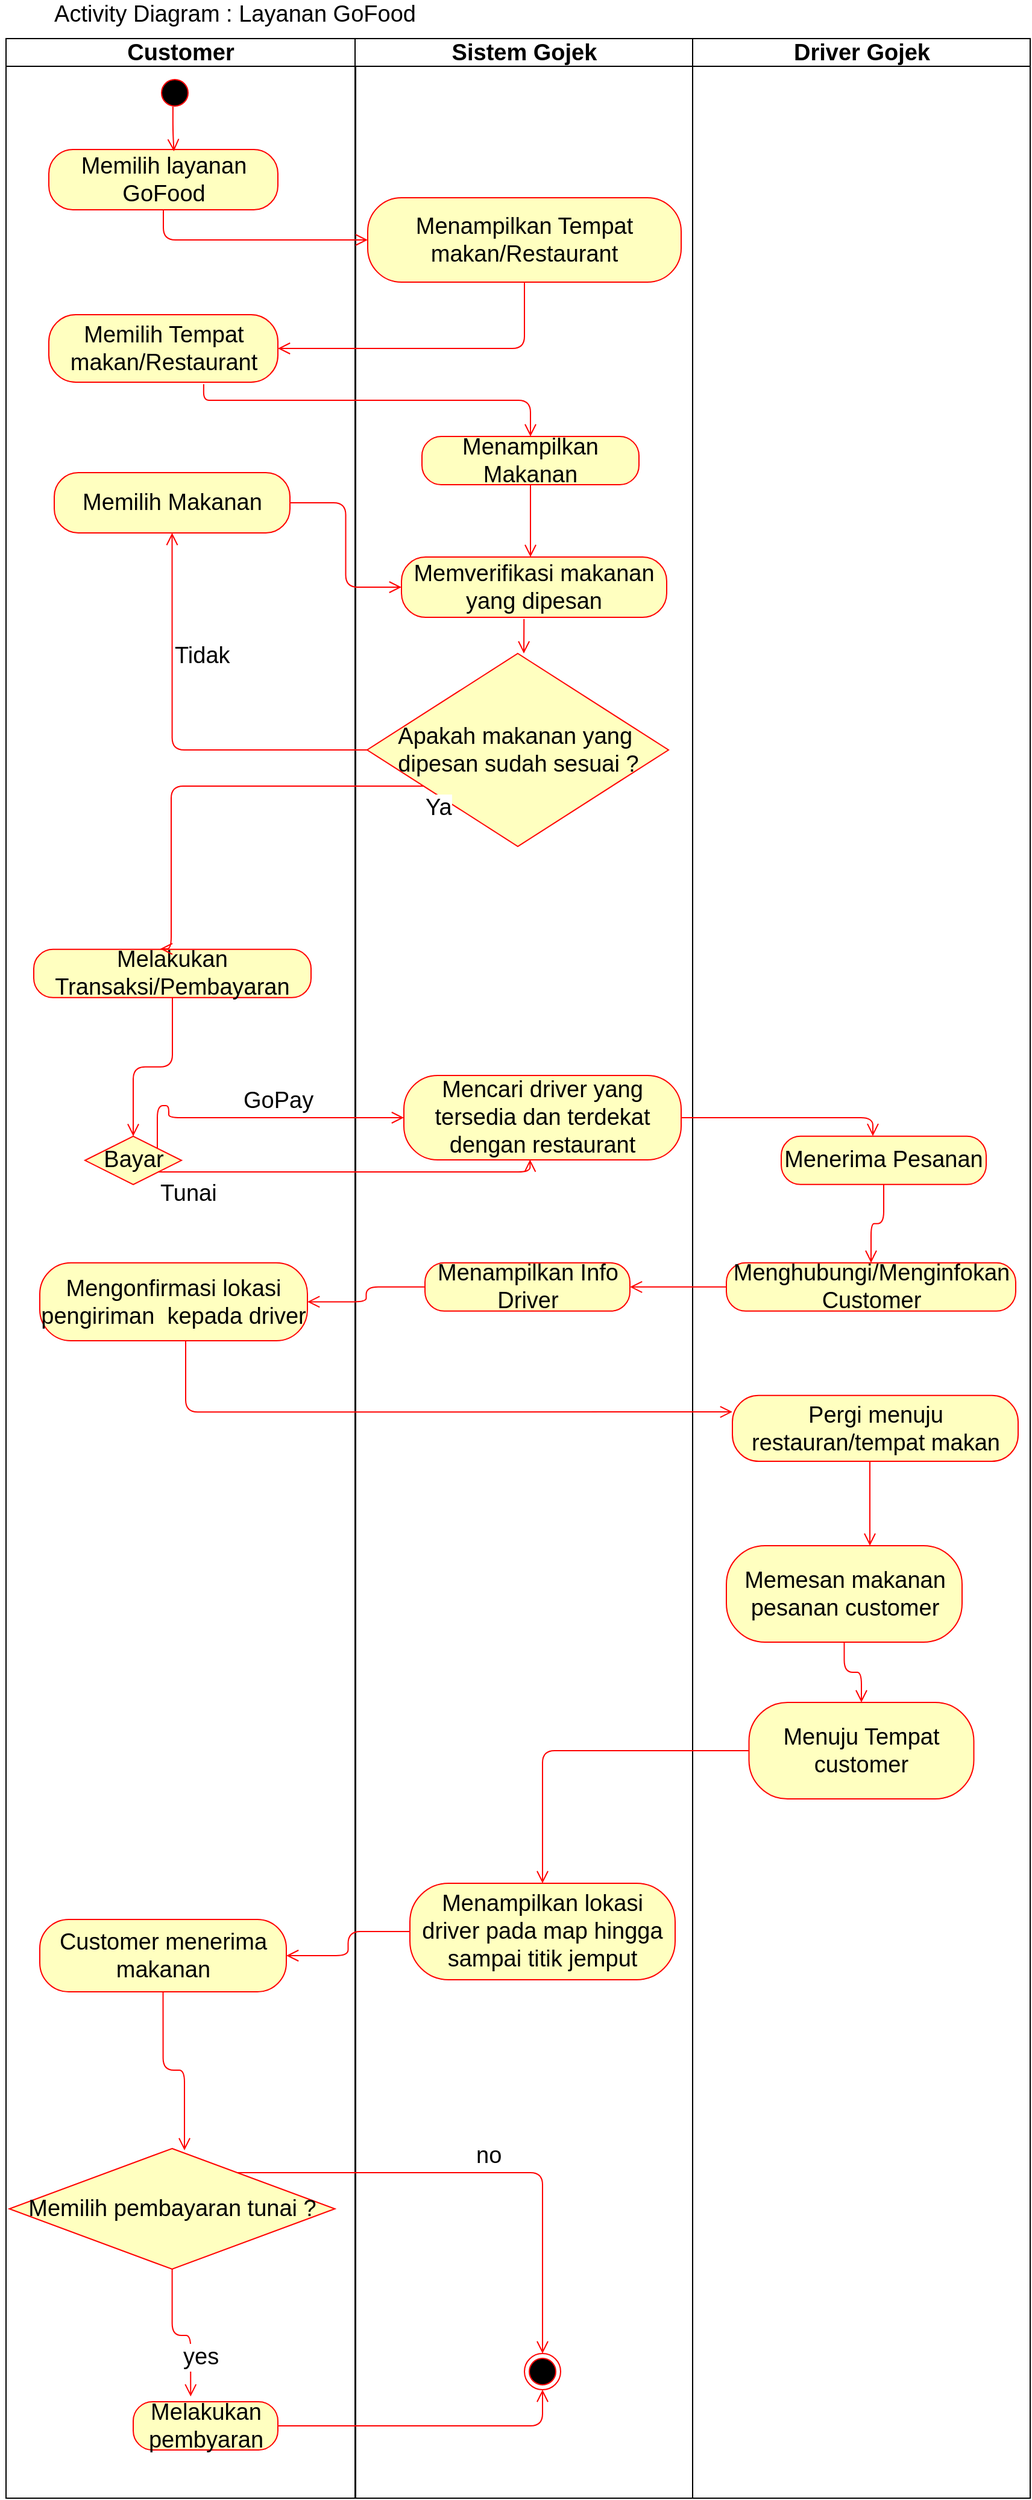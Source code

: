 <mxfile version="14.6.13" type="github">
  <diagram id="UVGQqestL4LisQcyUeWL" name="Page-1">
    <mxGraphModel dx="1221" dy="875" grid="1" gridSize="10" guides="1" tooltips="1" connect="1" arrows="1" fold="1" page="1" pageScale="1" pageWidth="200" pageHeight="300" math="0" shadow="0">
      <root>
        <mxCell id="0" />
        <mxCell id="1" parent="0" />
        <mxCell id="FoPdU7yQy80ElH368FdN-35" value="Customer" style="swimlane;whiteSpace=wrap;fontSize=19;" vertex="1" parent="1">
          <mxGeometry x="155" y="-110" width="290" height="2040" as="geometry" />
        </mxCell>
        <mxCell id="FoPdU7yQy80ElH368FdN-36" value="&lt;span&gt;Memilih layanan GoFood&lt;/span&gt;" style="rounded=1;whiteSpace=wrap;html=1;arcSize=40;fontColor=#000000;fillColor=#ffffc0;strokeColor=#ff0000;fontSize=19;" vertex="1" parent="FoPdU7yQy80ElH368FdN-35">
          <mxGeometry x="35.5" y="92" width="190" height="50" as="geometry" />
        </mxCell>
        <mxCell id="FoPdU7yQy80ElH368FdN-37" value="&lt;span&gt;Memilih Tempat makan/Restaurant&lt;/span&gt;" style="rounded=1;whiteSpace=wrap;html=1;arcSize=40;fontColor=#000000;fillColor=#ffffc0;strokeColor=#ff0000;fontSize=19;" vertex="1" parent="FoPdU7yQy80ElH368FdN-35">
          <mxGeometry x="35.5" y="229" width="190" height="56" as="geometry" />
        </mxCell>
        <mxCell id="FoPdU7yQy80ElH368FdN-38" value="" style="ellipse;html=1;shape=startState;fillColor=#000000;strokeColor=#ff0000;fontSize=19;" vertex="1" parent="FoPdU7yQy80ElH368FdN-35">
          <mxGeometry x="125" y="30" width="30" height="30" as="geometry" />
        </mxCell>
        <mxCell id="FoPdU7yQy80ElH368FdN-39" value="Mengonfirmasi lokasi pengiriman&amp;nbsp; kepada driver" style="rounded=1;whiteSpace=wrap;html=1;arcSize=40;fontColor=#000000;fillColor=#ffffc0;strokeColor=#ff0000;fontSize=19;" vertex="1" parent="FoPdU7yQy80ElH368FdN-35">
          <mxGeometry x="28" y="1015.4" width="222" height="64.6" as="geometry" />
        </mxCell>
        <mxCell id="FoPdU7yQy80ElH368FdN-40" value="Melakukan Transaksi/Pembayaran" style="rounded=1;whiteSpace=wrap;html=1;arcSize=40;fontColor=#000000;fillColor=#ffffc0;strokeColor=#ff0000;fontSize=19;" vertex="1" parent="FoPdU7yQy80ElH368FdN-35">
          <mxGeometry x="23" y="755.4" width="230" height="40" as="geometry" />
        </mxCell>
        <mxCell id="FoPdU7yQy80ElH368FdN-41" value="Bayar" style="rhombus;whiteSpace=wrap;html=1;fillColor=#ffffc0;strokeColor=#ff0000;fontSize=19;" vertex="1" parent="FoPdU7yQy80ElH368FdN-35">
          <mxGeometry x="65.5" y="910.4" width="80" height="40" as="geometry" />
        </mxCell>
        <mxCell id="FoPdU7yQy80ElH368FdN-42" value="" style="edgeStyle=orthogonalEdgeStyle;html=1;verticalAlign=bottom;endArrow=open;endSize=8;strokeColor=#ff0000;fontSize=19;entryX=0.5;entryY=0;entryDx=0;entryDy=0;" edge="1" parent="FoPdU7yQy80ElH368FdN-35" source="FoPdU7yQy80ElH368FdN-40" target="FoPdU7yQy80ElH368FdN-41">
          <mxGeometry relative="1" as="geometry">
            <mxPoint x="418.5" y="895.4" as="targetPoint" />
          </mxGeometry>
        </mxCell>
        <mxCell id="FoPdU7yQy80ElH368FdN-43" value="" style="edgeStyle=orthogonalEdgeStyle;html=1;verticalAlign=bottom;endArrow=open;endSize=8;strokeColor=#ff0000;fontSize=19;entryX=0.546;entryY=0.03;entryDx=0;entryDy=0;exitX=0.448;exitY=0.884;exitDx=0;exitDy=0;entryPerimeter=0;exitPerimeter=0;" edge="1" parent="FoPdU7yQy80ElH368FdN-35" source="FoPdU7yQy80ElH368FdN-38" target="FoPdU7yQy80ElH368FdN-36">
          <mxGeometry relative="1" as="geometry">
            <mxPoint x="150" y="775" as="targetPoint" />
            <mxPoint x="150" y="660" as="sourcePoint" />
          </mxGeometry>
        </mxCell>
        <mxCell id="FoPdU7yQy80ElH368FdN-77" value="Memilih Makanan" style="rounded=1;whiteSpace=wrap;html=1;arcSize=40;fontColor=#000000;fillColor=#ffffc0;strokeColor=#ff0000;fontSize=19;" vertex="1" parent="FoPdU7yQy80ElH368FdN-35">
          <mxGeometry x="40" y="360" width="195.5" height="50" as="geometry" />
        </mxCell>
        <mxCell id="FoPdU7yQy80ElH368FdN-88" value="Customer menerima makanan" style="rounded=1;whiteSpace=wrap;html=1;arcSize=40;fontColor=#000000;fillColor=#ffffc0;strokeColor=#ff0000;fontSize=19;" vertex="1" parent="FoPdU7yQy80ElH368FdN-35">
          <mxGeometry x="28" y="1560" width="204.5" height="60" as="geometry" />
        </mxCell>
        <mxCell id="FoPdU7yQy80ElH368FdN-91" value="Memilih pembayaran tunai ?" style="rhombus;whiteSpace=wrap;html=1;fillColor=#ffffc0;strokeColor=#ff0000;fontSize=19;" vertex="1" parent="FoPdU7yQy80ElH368FdN-35">
          <mxGeometry x="2.75" y="1750" width="270" height="100" as="geometry" />
        </mxCell>
        <mxCell id="FoPdU7yQy80ElH368FdN-93" value="yes" style="edgeStyle=orthogonalEdgeStyle;html=1;align=left;verticalAlign=top;endArrow=open;endSize=8;strokeColor=#ff0000;fontSize=19;entryX=0.397;entryY=-0.108;entryDx=0;entryDy=0;entryPerimeter=0;" edge="1" source="FoPdU7yQy80ElH368FdN-91" parent="FoPdU7yQy80ElH368FdN-35" target="FoPdU7yQy80ElH368FdN-95">
          <mxGeometry x="0.029" relative="1" as="geometry">
            <mxPoint x="145.5" y="1850" as="targetPoint" />
            <mxPoint as="offset" />
          </mxGeometry>
        </mxCell>
        <mxCell id="FoPdU7yQy80ElH368FdN-94" value="" style="edgeStyle=orthogonalEdgeStyle;html=1;verticalAlign=bottom;endArrow=open;endSize=8;strokeColor=#ff0000;fontSize=19;entryX=0.538;entryY=0.015;entryDx=0;entryDy=0;exitX=0.5;exitY=1;exitDx=0;exitDy=0;entryPerimeter=0;" edge="1" parent="FoPdU7yQy80ElH368FdN-35" source="FoPdU7yQy80ElH368FdN-88" target="FoPdU7yQy80ElH368FdN-91">
          <mxGeometry relative="1" as="geometry">
            <mxPoint x="242.5" y="1600" as="targetPoint" />
            <mxPoint x="335.5" y="1580.034" as="sourcePoint" />
          </mxGeometry>
        </mxCell>
        <mxCell id="FoPdU7yQy80ElH368FdN-95" value="Melakukan pembyaran" style="rounded=1;whiteSpace=wrap;html=1;arcSize=40;fontColor=#000000;fillColor=#ffffc0;strokeColor=#ff0000;fontSize=19;" vertex="1" parent="FoPdU7yQy80ElH368FdN-35">
          <mxGeometry x="105.5" y="1960" width="120" height="40" as="geometry" />
        </mxCell>
        <mxCell id="FoPdU7yQy80ElH368FdN-44" value="Sistem Gojek" style="swimlane;whiteSpace=wrap;fontSize=19;" vertex="1" parent="1">
          <mxGeometry x="444.5" y="-110" width="280" height="2040" as="geometry" />
        </mxCell>
        <mxCell id="FoPdU7yQy80ElH368FdN-45" value="Menampilkan Tempat makan/Restaurant" style="rounded=1;whiteSpace=wrap;html=1;arcSize=40;fontColor=#000000;fillColor=#ffffc0;strokeColor=#ff0000;fontSize=19;" vertex="1" parent="FoPdU7yQy80ElH368FdN-44">
          <mxGeometry x="10.5" y="132" width="260" height="70" as="geometry" />
        </mxCell>
        <mxCell id="FoPdU7yQy80ElH368FdN-46" value="&lt;span&gt;Memverifikasi makanan yang dipesan&lt;/span&gt;" style="rounded=1;whiteSpace=wrap;html=1;arcSize=40;fontColor=#000000;fillColor=#ffffc0;strokeColor=#ff0000;fontSize=19;" vertex="1" parent="FoPdU7yQy80ElH368FdN-44">
          <mxGeometry x="38.5" y="430" width="220" height="50" as="geometry" />
        </mxCell>
        <mxCell id="FoPdU7yQy80ElH368FdN-49" value="Mencari driver yang tersedia dan terdekat dengan restaurant" style="rounded=1;whiteSpace=wrap;html=1;arcSize=40;fontColor=#000000;fillColor=#ffffc0;strokeColor=#ff0000;fontSize=19;" vertex="1" parent="FoPdU7yQy80ElH368FdN-44">
          <mxGeometry x="40.5" y="860" width="230" height="70" as="geometry" />
        </mxCell>
        <mxCell id="FoPdU7yQy80ElH368FdN-51" value="Menampilkan Info Driver" style="rounded=1;whiteSpace=wrap;html=1;arcSize=40;fontColor=#000000;fillColor=#ffffc0;strokeColor=#ff0000;fontSize=19;" vertex="1" parent="FoPdU7yQy80ElH368FdN-44">
          <mxGeometry x="58" y="1015.4" width="170" height="40" as="geometry" />
        </mxCell>
        <mxCell id="FoPdU7yQy80ElH368FdN-52" value="Menampilkan lokasi driver pada map hingga sampai titik jemput" style="rounded=1;whiteSpace=wrap;html=1;arcSize=40;fontColor=#000000;fillColor=#ffffc0;strokeColor=#ff0000;fontSize=19;" vertex="1" parent="FoPdU7yQy80ElH368FdN-44">
          <mxGeometry x="45.5" y="1530" width="220" height="80" as="geometry" />
        </mxCell>
        <mxCell id="FoPdU7yQy80ElH368FdN-54" value="" style="ellipse;html=1;shape=endState;fillColor=#000000;strokeColor=#ff0000;fontSize=19;" vertex="1" parent="FoPdU7yQy80ElH368FdN-44">
          <mxGeometry x="140.5" y="1920" width="30" height="30" as="geometry" />
        </mxCell>
        <mxCell id="FoPdU7yQy80ElH368FdN-55" style="edgeStyle=orthogonalEdgeStyle;rounded=0;orthogonalLoop=1;jettySize=auto;html=1;exitX=0.5;exitY=1;exitDx=0;exitDy=0;fontSize=19;" edge="1" parent="FoPdU7yQy80ElH368FdN-44" source="FoPdU7yQy80ElH368FdN-54" target="FoPdU7yQy80ElH368FdN-54">
          <mxGeometry relative="1" as="geometry" />
        </mxCell>
        <mxCell id="FoPdU7yQy80ElH368FdN-56" value="" style="edgeStyle=orthogonalEdgeStyle;html=1;verticalAlign=bottom;endArrow=open;endSize=8;strokeColor=#ff0000;fontSize=19;entryX=0.5;entryY=0;entryDx=0;entryDy=0;exitX=0.462;exitY=1.028;exitDx=0;exitDy=0;exitPerimeter=0;" edge="1" parent="FoPdU7yQy80ElH368FdN-44" source="FoPdU7yQy80ElH368FdN-46">
          <mxGeometry relative="1" as="geometry">
            <mxPoint x="140.0" y="510" as="targetPoint" />
            <mxPoint x="137.12" y="480.0" as="sourcePoint" />
          </mxGeometry>
        </mxCell>
        <mxCell id="FoPdU7yQy80ElH368FdN-75" value="Menampilkan Makanan" style="rounded=1;whiteSpace=wrap;html=1;arcSize=40;fontColor=#000000;fillColor=#ffffc0;strokeColor=#ff0000;fontSize=19;" vertex="1" parent="FoPdU7yQy80ElH368FdN-44">
          <mxGeometry x="55.5" y="330" width="180" height="40" as="geometry" />
        </mxCell>
        <mxCell id="FoPdU7yQy80ElH368FdN-76" value="" style="edgeStyle=orthogonalEdgeStyle;html=1;verticalAlign=bottom;endArrow=open;endSize=8;strokeColor=#ff0000;fontSize=19;" edge="1" source="FoPdU7yQy80ElH368FdN-75" parent="FoPdU7yQy80ElH368FdN-44">
          <mxGeometry relative="1" as="geometry">
            <mxPoint x="145.5" y="430" as="targetPoint" />
          </mxGeometry>
        </mxCell>
        <mxCell id="FoPdU7yQy80ElH368FdN-79" value="Apakah makanan yang&amp;nbsp;&lt;br&gt;dipesan sudah sesuai ?" style="rhombus;whiteSpace=wrap;html=1;fillColor=#ffffc0;strokeColor=#ff0000;fontSize=19;" vertex="1" parent="FoPdU7yQy80ElH368FdN-44">
          <mxGeometry x="10" y="510" width="250" height="160" as="geometry" />
        </mxCell>
        <mxCell id="FoPdU7yQy80ElH368FdN-57" value="Driver Gojek" style="swimlane;whiteSpace=wrap;startSize=23;fontSize=19;" vertex="1" parent="1">
          <mxGeometry x="724.5" y="-110" width="280" height="2040" as="geometry" />
        </mxCell>
        <mxCell id="FoPdU7yQy80ElH368FdN-58" value="Menerima Pesanan" style="rounded=1;whiteSpace=wrap;html=1;arcSize=40;fontColor=#000000;fillColor=#ffffc0;strokeColor=#ff0000;fontSize=19;" vertex="1" parent="FoPdU7yQy80ElH368FdN-57">
          <mxGeometry x="73.5" y="910.4" width="170" height="40" as="geometry" />
        </mxCell>
        <mxCell id="FoPdU7yQy80ElH368FdN-59" value="Menghubungi/Menginfokan&lt;br&gt;Customer" style="rounded=1;whiteSpace=wrap;html=1;arcSize=40;fontColor=#000000;fillColor=#ffffc0;strokeColor=#ff0000;fontSize=19;" vertex="1" parent="FoPdU7yQy80ElH368FdN-57">
          <mxGeometry x="28" y="1015.4" width="240" height="40" as="geometry" />
        </mxCell>
        <mxCell id="FoPdU7yQy80ElH368FdN-60" value="" style="edgeStyle=orthogonalEdgeStyle;html=1;verticalAlign=bottom;endArrow=open;endSize=8;strokeColor=#ff0000;fontSize=19;exitX=0.5;exitY=1;exitDx=0;exitDy=0;entryX=0.5;entryY=0;entryDx=0;entryDy=0;" edge="1" parent="FoPdU7yQy80ElH368FdN-57" source="FoPdU7yQy80ElH368FdN-58" target="FoPdU7yQy80ElH368FdN-59">
          <mxGeometry relative="1" as="geometry">
            <mxPoint x="158.5" y="1105.4" as="targetPoint" />
          </mxGeometry>
        </mxCell>
        <mxCell id="FoPdU7yQy80ElH368FdN-61" value="Pergi menuju restauran/tempat makan" style="rounded=1;whiteSpace=wrap;html=1;arcSize=40;fontColor=#000000;fillColor=#ffffc0;strokeColor=#ff0000;fontSize=19;" vertex="1" parent="FoPdU7yQy80ElH368FdN-57">
          <mxGeometry x="33" y="1125.4" width="237" height="54.6" as="geometry" />
        </mxCell>
        <mxCell id="FoPdU7yQy80ElH368FdN-83" value="Memesan makanan pesanan customer" style="rounded=1;whiteSpace=wrap;html=1;arcSize=40;fontColor=#000000;fillColor=#ffffc0;strokeColor=#ff0000;fontSize=19;" vertex="1" parent="FoPdU7yQy80ElH368FdN-57">
          <mxGeometry x="28" y="1250" width="195.5" height="80" as="geometry" />
        </mxCell>
        <mxCell id="FoPdU7yQy80ElH368FdN-84" value="" style="edgeStyle=orthogonalEdgeStyle;html=1;verticalAlign=bottom;endArrow=open;endSize=8;strokeColor=#ff0000;fontSize=19;entryX=0.5;entryY=0;entryDx=0;entryDy=0;" edge="1" source="FoPdU7yQy80ElH368FdN-83" parent="FoPdU7yQy80ElH368FdN-57" target="FoPdU7yQy80ElH368FdN-86">
          <mxGeometry relative="1" as="geometry">
            <mxPoint x="165.5" y="1340" as="targetPoint" />
          </mxGeometry>
        </mxCell>
        <mxCell id="FoPdU7yQy80ElH368FdN-69" value="" style="edgeStyle=orthogonalEdgeStyle;html=1;verticalAlign=bottom;endArrow=open;endSize=8;strokeColor=#ff0000;fontSize=19;entryX=0.609;entryY=0;entryDx=0;entryDy=0;entryPerimeter=0;" edge="1" parent="FoPdU7yQy80ElH368FdN-57" source="FoPdU7yQy80ElH368FdN-61" target="FoPdU7yQy80ElH368FdN-83">
          <mxGeometry relative="1" as="geometry">
            <mxPoint x="163.5" y="1225.4" as="targetPoint" />
            <Array as="points">
              <mxPoint x="147" y="1240" />
              <mxPoint x="147" y="1240" />
            </Array>
          </mxGeometry>
        </mxCell>
        <mxCell id="FoPdU7yQy80ElH368FdN-86" value="Menuju Tempat customer" style="rounded=1;whiteSpace=wrap;html=1;arcSize=40;fontColor=#000000;fillColor=#ffffc0;strokeColor=#ff0000;fontSize=19;" vertex="1" parent="FoPdU7yQy80ElH368FdN-57">
          <mxGeometry x="46.75" y="1380" width="186.5" height="80" as="geometry" />
        </mxCell>
        <mxCell id="FoPdU7yQy80ElH368FdN-62" value="Activity Diagram : Layanan GoFood" style="text;html=1;strokeColor=none;fillColor=none;align=center;verticalAlign=middle;whiteSpace=wrap;rounded=0;fontSize=19;" vertex="1" parent="1">
          <mxGeometry x="150" y="-140" width="390" height="20" as="geometry" />
        </mxCell>
        <mxCell id="FoPdU7yQy80ElH368FdN-64" value="GoPay" style="edgeStyle=orthogonalEdgeStyle;html=1;align=left;verticalAlign=bottom;endArrow=open;endSize=8;strokeColor=#ff0000;fontSize=19;exitX=1;exitY=0;exitDx=0;exitDy=0;entryX=0;entryY=0.5;entryDx=0;entryDy=0;" edge="1" parent="1" source="FoPdU7yQy80ElH368FdN-41" target="FoPdU7yQy80ElH368FdN-49">
          <mxGeometry x="-0.085" relative="1" as="geometry">
            <mxPoint x="728" y="825.4" as="targetPoint" />
            <Array as="points">
              <mxPoint x="290" y="775" />
            </Array>
            <mxPoint as="offset" />
          </mxGeometry>
        </mxCell>
        <mxCell id="FoPdU7yQy80ElH368FdN-65" value="Tunai" style="edgeStyle=orthogonalEdgeStyle;html=1;align=left;verticalAlign=top;endArrow=open;endSize=8;strokeColor=#ff0000;fontSize=19;entryX=0.455;entryY=0.997;entryDx=0;entryDy=0;entryPerimeter=0;" edge="1" parent="1" source="FoPdU7yQy80ElH368FdN-41" target="FoPdU7yQy80ElH368FdN-49">
          <mxGeometry x="-1" relative="1" as="geometry">
            <mxPoint x="588" y="905.4" as="targetPoint" />
            <mxPoint as="offset" />
            <Array as="points">
              <mxPoint x="590" y="830" />
            </Array>
          </mxGeometry>
        </mxCell>
        <mxCell id="FoPdU7yQy80ElH368FdN-66" value="" style="edgeStyle=orthogonalEdgeStyle;html=1;verticalAlign=bottom;endArrow=open;endSize=8;strokeColor=#ff0000;fontSize=19;entryX=1;entryY=0.5;entryDx=0;entryDy=0;" edge="1" parent="1" source="FoPdU7yQy80ElH368FdN-51" target="FoPdU7yQy80ElH368FdN-39">
          <mxGeometry relative="1" as="geometry">
            <mxPoint x="588" y="1005.4" as="targetPoint" />
          </mxGeometry>
        </mxCell>
        <mxCell id="FoPdU7yQy80ElH368FdN-67" value="" style="edgeStyle=orthogonalEdgeStyle;html=1;verticalAlign=bottom;endArrow=open;endSize=8;strokeColor=#ff0000;fontSize=19;exitX=0;exitY=0.5;exitDx=0;exitDy=0;entryX=1;entryY=0.5;entryDx=0;entryDy=0;" edge="1" parent="1" source="FoPdU7yQy80ElH368FdN-59" target="FoPdU7yQy80ElH368FdN-51">
          <mxGeometry relative="1" as="geometry">
            <mxPoint x="698" y="955.4" as="targetPoint" />
            <mxPoint x="512.5" y="935.4" as="sourcePoint" />
          </mxGeometry>
        </mxCell>
        <mxCell id="FoPdU7yQy80ElH368FdN-68" value="" style="edgeStyle=orthogonalEdgeStyle;html=1;verticalAlign=bottom;endArrow=open;endSize=8;strokeColor=#ff0000;fontSize=19;entryX=0;entryY=0.25;entryDx=0;entryDy=0;" edge="1" parent="1" source="FoPdU7yQy80ElH368FdN-39" target="FoPdU7yQy80ElH368FdN-61">
          <mxGeometry relative="1" as="geometry">
            <mxPoint x="288" y="1005.4" as="targetPoint" />
            <Array as="points">
              <mxPoint x="304" y="1029" />
            </Array>
          </mxGeometry>
        </mxCell>
        <mxCell id="FoPdU7yQy80ElH368FdN-70" value="" style="edgeStyle=orthogonalEdgeStyle;html=1;verticalAlign=bottom;endArrow=open;endSize=8;strokeColor=#ff0000;fontSize=19;entryX=0;entryY=0.5;entryDx=0;entryDy=0;exitX=0.5;exitY=1;exitDx=0;exitDy=0;" edge="1" parent="1" source="FoPdU7yQy80ElH368FdN-36" target="FoPdU7yQy80ElH368FdN-45">
          <mxGeometry relative="1" as="geometry">
            <mxPoint x="313.74" y="-6.5" as="targetPoint" />
            <mxPoint x="312.94" y="-43.48" as="sourcePoint" />
          </mxGeometry>
        </mxCell>
        <mxCell id="FoPdU7yQy80ElH368FdN-71" value="" style="edgeStyle=orthogonalEdgeStyle;html=1;verticalAlign=bottom;endArrow=open;endSize=8;strokeColor=#ff0000;fontSize=19;entryX=1;entryY=0.5;entryDx=0;entryDy=0;exitX=0.5;exitY=1;exitDx=0;exitDy=0;" edge="1" parent="1" source="FoPdU7yQy80ElH368FdN-45" target="FoPdU7yQy80ElH368FdN-37">
          <mxGeometry relative="1" as="geometry">
            <mxPoint x="465" y="67" as="targetPoint" />
            <mxPoint x="305" y="42" as="sourcePoint" />
          </mxGeometry>
        </mxCell>
        <mxCell id="FoPdU7yQy80ElH368FdN-72" value="" style="edgeStyle=orthogonalEdgeStyle;html=1;verticalAlign=bottom;endArrow=open;endSize=8;strokeColor=#ff0000;fontSize=19;entryX=0.5;entryY=0;entryDx=0;entryDy=0;exitX=0.676;exitY=1.029;exitDx=0;exitDy=0;exitPerimeter=0;" edge="1" parent="1" source="FoPdU7yQy80ElH368FdN-37" target="FoPdU7yQy80ElH368FdN-75">
          <mxGeometry relative="1" as="geometry">
            <mxPoint x="465" y="67" as="targetPoint" />
            <mxPoint x="305" y="42" as="sourcePoint" />
            <Array as="points">
              <mxPoint x="328" y="190" />
              <mxPoint x="590" y="190" />
              <mxPoint x="590" y="220" />
            </Array>
          </mxGeometry>
        </mxCell>
        <mxCell id="FoPdU7yQy80ElH368FdN-78" value="" style="edgeStyle=orthogonalEdgeStyle;html=1;verticalAlign=bottom;endArrow=open;endSize=8;strokeColor=#ff0000;fontSize=19;entryX=0;entryY=0.5;entryDx=0;entryDy=0;" edge="1" source="FoPdU7yQy80ElH368FdN-77" parent="1" target="FoPdU7yQy80ElH368FdN-46">
          <mxGeometry relative="1" as="geometry">
            <mxPoint x="340" y="360" as="targetPoint" />
          </mxGeometry>
        </mxCell>
        <mxCell id="FoPdU7yQy80ElH368FdN-80" value="Tidak" style="edgeStyle=orthogonalEdgeStyle;html=1;align=left;verticalAlign=bottom;endArrow=open;endSize=8;strokeColor=#ff0000;fontSize=19;entryX=0.5;entryY=1;entryDx=0;entryDy=0;" edge="1" source="FoPdU7yQy80ElH368FdN-79" parent="1" target="FoPdU7yQy80ElH368FdN-77">
          <mxGeometry x="0.319" relative="1" as="geometry">
            <mxPoint x="680" y="450" as="targetPoint" />
            <mxPoint as="offset" />
          </mxGeometry>
        </mxCell>
        <mxCell id="FoPdU7yQy80ElH368FdN-81" value="Ya" style="edgeStyle=orthogonalEdgeStyle;html=1;align=left;verticalAlign=top;endArrow=open;endSize=8;strokeColor=#ff0000;fontSize=19;entryX=0.456;entryY=-0.01;entryDx=0;entryDy=0;entryPerimeter=0;" edge="1" source="FoPdU7yQy80ElH368FdN-79" parent="1" target="FoPdU7yQy80ElH368FdN-40">
          <mxGeometry x="-1" relative="1" as="geometry">
            <mxPoint x="540" y="530" as="targetPoint" />
            <Array as="points">
              <mxPoint x="292" y="510" />
            </Array>
          </mxGeometry>
        </mxCell>
        <mxCell id="FoPdU7yQy80ElH368FdN-82" value="" style="edgeStyle=orthogonalEdgeStyle;html=1;verticalAlign=bottom;endArrow=open;endSize=8;strokeColor=#ff0000;fontSize=19;exitX=1;exitY=0.5;exitDx=0;exitDy=0;entryX=0.447;entryY=-0.005;entryDx=0;entryDy=0;entryPerimeter=0;" edge="1" parent="1" source="FoPdU7yQy80ElH368FdN-49" target="FoPdU7yQy80ElH368FdN-58">
          <mxGeometry relative="1" as="geometry">
            <mxPoint x="900" y="770" as="targetPoint" />
            <mxPoint x="935.5" y="850.4" as="sourcePoint" />
          </mxGeometry>
        </mxCell>
        <mxCell id="FoPdU7yQy80ElH368FdN-87" value="" style="edgeStyle=orthogonalEdgeStyle;html=1;verticalAlign=bottom;endArrow=open;endSize=8;strokeColor=#ff0000;fontSize=19;entryX=0.5;entryY=0;entryDx=0;entryDy=0;" edge="1" source="FoPdU7yQy80ElH368FdN-86" parent="1" target="FoPdU7yQy80ElH368FdN-52">
          <mxGeometry relative="1" as="geometry">
            <mxPoint x="858" y="1380" as="targetPoint" />
          </mxGeometry>
        </mxCell>
        <mxCell id="FoPdU7yQy80ElH368FdN-53" value="" style="edgeStyle=orthogonalEdgeStyle;html=1;verticalAlign=bottom;endArrow=open;endSize=8;strokeColor=#ff0000;fontSize=19;entryX=1;entryY=0.5;entryDx=0;entryDy=0;" edge="1" parent="1" source="FoPdU7yQy80ElH368FdN-52" target="FoPdU7yQy80ElH368FdN-88">
          <mxGeometry relative="1" as="geometry">
            <mxPoint x="569.5" y="1510" as="targetPoint" />
          </mxGeometry>
        </mxCell>
        <mxCell id="FoPdU7yQy80ElH368FdN-92" value="no" style="edgeStyle=orthogonalEdgeStyle;html=1;align=left;verticalAlign=bottom;endArrow=open;endSize=8;strokeColor=#ff0000;fontSize=19;entryX=0.5;entryY=0;entryDx=0;entryDy=0;" edge="1" source="FoPdU7yQy80ElH368FdN-91" parent="1" target="FoPdU7yQy80ElH368FdN-54">
          <mxGeometry x="-0.027" relative="1" as="geometry">
            <mxPoint x="440.5" y="1660" as="targetPoint" />
            <Array as="points">
              <mxPoint x="600" y="1660" />
            </Array>
            <mxPoint as="offset" />
          </mxGeometry>
        </mxCell>
        <mxCell id="FoPdU7yQy80ElH368FdN-96" value="" style="edgeStyle=orthogonalEdgeStyle;html=1;verticalAlign=bottom;endArrow=open;endSize=8;strokeColor=#ff0000;fontSize=19;entryX=0.5;entryY=1;entryDx=0;entryDy=0;" edge="1" source="FoPdU7yQy80ElH368FdN-95" parent="1" target="FoPdU7yQy80ElH368FdN-54">
          <mxGeometry relative="1" as="geometry">
            <mxPoint x="440" y="1830" as="targetPoint" />
          </mxGeometry>
        </mxCell>
      </root>
    </mxGraphModel>
  </diagram>
</mxfile>
